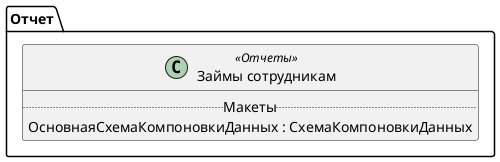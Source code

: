 ﻿@startuml ЗаймыСотрудникам
'!include templates.wsd
'..\include templates.wsd
class Отчет.ЗаймыСотрудникам as "Займы сотрудникам" <<Отчеты>>
{
..Макеты..
ОсновнаяСхемаКомпоновкиДанных : СхемаКомпоновкиДанных
}
@enduml
